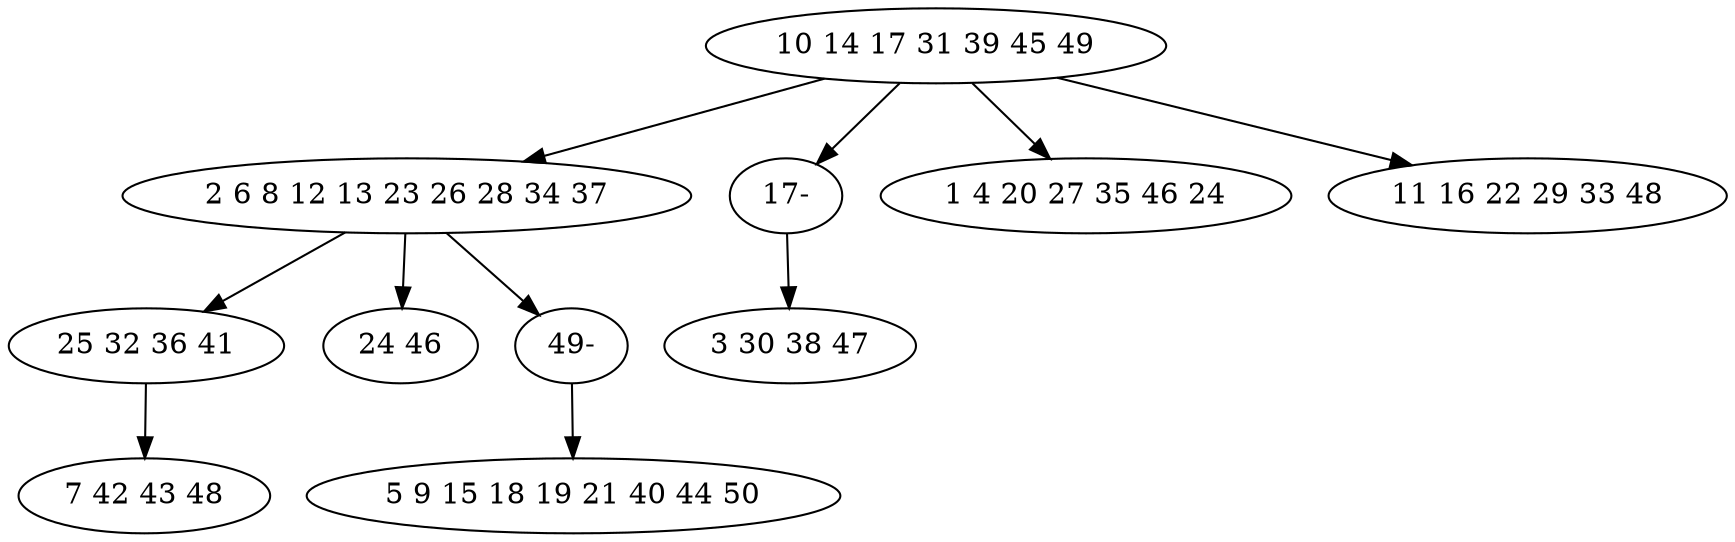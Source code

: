 digraph true_tree {
	"0" -> "1"
	"0" -> "10"
	"1" -> "3"
	"0" -> "4"
	"1" -> "5"
	"0" -> "6"
	"3" -> "7"
	"1" -> "9"
	"9" -> "8"
	"10" -> "2"
	"0" [label="10 14 17 31 39 45 49"];
	"1" [label="2 6 8 12 13 23 26 28 34 37"];
	"2" [label="3 30 38 47"];
	"3" [label="25 32 36 41"];
	"4" [label="1 4 20 27 35 46 24"];
	"5" [label="24 46"];
	"6" [label="11 16 22 29 33 48"];
	"7" [label="7 42 43 48"];
	"8" [label="5 9 15 18 19 21 40 44 50"];
	"9" [label="49-"];
	"10" [label="17-"];
}

